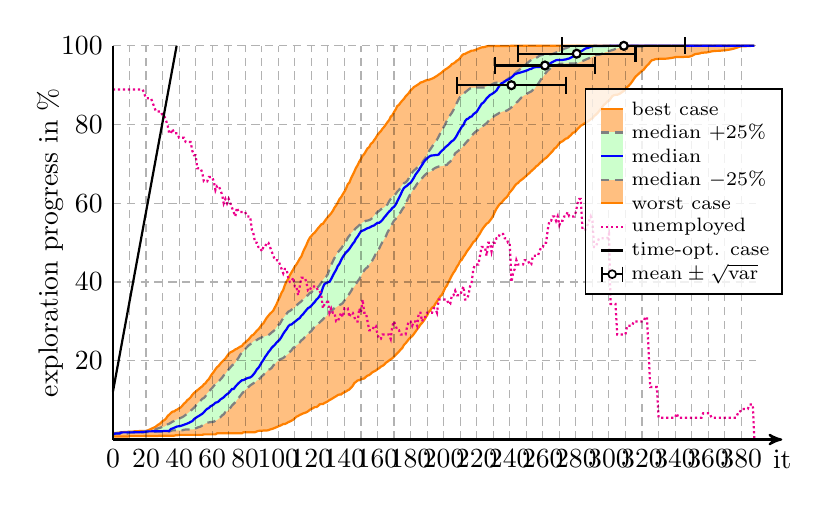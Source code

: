 \begin{tikzpicture}[thick]


% plot data, scaled to 8cm
\begin{scope}[yscale=0.05, xscale=0.021]
\draw[draw=orange, fill=orange!50] (0.00, 0.73) -- (1.00, 0.76) -- (2.00, 0.76) -- (3.00, 0.76) -- (4.00, 0.76) -- (5.00, 0.76) -- (6.00, 0.76) -- (7.00, 0.76) -- (8.00, 0.76) -- (9.00, 0.76) -- (10.00, 0.87) -- (11.00, 0.87) -- (12.00, 0.87) -- (13.00, 0.87) -- (14.00, 0.87) -- (15.00, 0.87) -- (16.00, 0.87) -- (17.00, 0.87) -- (18.00, 0.87) -- (19.00, 0.89) -- (20.00, 0.89) -- (21.00, 0.89) -- (22.00, 0.89) -- (23.00, 0.89) -- (24.00, 0.89) -- (25.00, 0.89) -- (26.00, 0.89) -- (27.00, 0.89) -- (28.00, 0.98) -- (29.00, 0.98) -- (30.00, 0.98) -- (31.00, 0.98) -- (32.00, 0.98) -- (33.00, 0.98) -- (34.00, 0.98) -- (35.00, 0.98) -- (36.00, 0.98) -- (37.00, 0.98) -- (38.00, 1.09) -- (39.00, 1.09) -- (40.00, 1.18) -- (41.00, 1.18) -- (42.00, 1.18) -- (43.00, 1.18) -- (44.00, 1.18) -- (45.00, 1.18) -- (46.00, 1.18) -- (47.00, 1.18) -- (48.00, 1.18) -- (49.00, 1.18) -- (50.00, 1.18) -- (51.00, 1.18) -- (52.00, 1.18) -- (53.00, 1.18) -- (54.00, 1.18) -- (55.00, 1.31) -- (56.00, 1.31) -- (57.00, 1.31) -- (58.00, 1.31) -- (59.00, 1.31) -- (60.00, 1.31) -- (61.00, 1.31) -- (62.00, 1.31) -- (63.00, 1.58) -- (64.00, 1.60) -- (65.00, 1.60) -- (66.00, 1.60) -- (67.00, 1.60) -- (68.00, 1.60) -- (69.00, 1.60) -- (70.00, 1.60) -- (71.00, 1.60) -- (72.00, 1.60) -- (73.00, 1.60) -- (74.00, 1.60) -- (75.00, 1.60) -- (76.00, 1.60) -- (77.00, 1.60) -- (78.00, 1.60) -- (79.00, 1.87) -- (80.00, 1.87) -- (81.00, 1.87) -- (82.00, 1.87) -- (83.00, 1.87) -- (84.00, 1.87) -- (85.00, 1.87) -- (86.00, 1.87) -- (87.00, 2.05) -- (88.00, 2.20) -- (89.00, 2.22) -- (90.00, 2.22) -- (91.00, 2.29) -- (92.00, 2.29) -- (93.00, 2.29) -- (94.00, 2.38) -- (95.00, 2.54) -- (96.00, 2.67) -- (97.00, 2.80) -- (98.00, 2.98) -- (99.00, 3.16) -- (100.00, 3.34) -- (101.00, 3.51) -- (102.00, 3.69) -- (103.00, 3.96) -- (104.00, 3.96) -- (105.00, 4.14) -- (106.00, 4.40) -- (107.00, 4.58) -- (108.00, 4.78) -- (109.00, 5.05) -- (110.00, 5.40) -- (111.00, 5.80) -- (112.00, 5.98) -- (113.00, 6.25) -- (114.00, 6.43) -- (115.00, 6.63) -- (116.00, 6.76) -- (117.00, 6.92) -- (118.00, 7.18) -- (119.00, 7.52) -- (120.00, 7.78) -- (121.00, 7.96) -- (122.00, 8.23) -- (123.00, 8.23) -- (124.00, 8.49) -- (125.00, 8.94) -- (126.00, 9.01) -- (127.00, 9.01) -- (128.00, 9.32) -- (129.00, 9.47) -- (130.00, 9.74) -- (131.00, 10.03) -- (132.00, 10.23) -- (133.00, 10.50) -- (134.00, 10.76) -- (135.00, 10.99) -- (136.00, 11.30) -- (137.00, 11.43) -- (138.00, 11.45) -- (139.00, 11.81) -- (140.00, 12.03) -- (141.00, 12.21) -- (142.00, 12.50) -- (143.00, 12.72) -- (144.00, 13.16) -- (145.00, 13.61) -- (146.00, 14.34) -- (147.00, 14.65) -- (148.00, 15.01) -- (149.00, 15.08) -- (150.00, 15.28) -- (151.00, 15.41) -- (152.00, 15.52) -- (153.00, 15.92) -- (154.00, 16.23) -- (155.00, 16.37) -- (156.00, 16.74) -- (157.00, 17.10) -- (158.00, 17.32) -- (159.00, 17.52) -- (160.00, 17.88) -- (161.00, 18.10) -- (162.00, 18.50) -- (163.00, 18.70) -- (164.00, 18.99) -- (165.00, 19.46) -- (166.00, 19.75) -- (167.00, 20.08) -- (168.00, 20.37) -- (169.00, 20.66) -- (170.00, 21.04) -- (171.00, 21.50) -- (172.00, 21.93) -- (173.00, 22.33) -- (174.00, 22.86) -- (175.00, 23.24) -- (176.00, 24.02) -- (177.00, 24.44) -- (178.00, 24.95) -- (179.00, 25.53) -- (180.00, 25.91) -- (181.00, 26.28) -- (182.00, 26.80) -- (183.00, 27.40) -- (184.00, 28.00) -- (185.00, 28.53) -- (186.00, 29.20) -- (187.00, 29.64) -- (188.00, 30.18) -- (189.00, 30.84) -- (190.00, 31.53) -- (191.00, 32.38) -- (192.00, 32.82) -- (193.00, 33.51) -- (194.00, 33.73) -- (195.00, 34.47) -- (196.00, 35.07) -- (197.00, 35.71) -- (198.00, 36.38) -- (199.00, 36.76) -- (200.00, 37.63) -- (201.00, 38.58) -- (202.00, 39.11) -- (203.00, 40.05) -- (204.00, 40.83) -- (205.00, 41.67) -- (206.00, 42.38) -- (207.00, 42.98) -- (208.00, 43.83) -- (209.00, 44.45) -- (210.00, 45.30) -- (211.00, 45.67) -- (212.00, 46.43) -- (213.00, 46.99) -- (214.00, 47.74) -- (215.00, 48.30) -- (216.00, 48.85) -- (217.00, 49.50) -- (218.00, 50.17) -- (219.00, 50.48) -- (220.00, 51.06) -- (221.00, 51.75) -- (222.00, 52.32) -- (223.00, 53.15) -- (224.00, 53.75) -- (225.00, 54.30) -- (226.00, 54.81) -- (227.00, 55.06) -- (228.00, 55.59) -- (229.00, 56.13) -- (230.00, 56.86) -- (231.00, 57.84) -- (232.00, 58.62) -- (233.00, 59.28) -- (234.00, 59.86) -- (235.00, 60.11) -- (236.00, 60.66) -- (237.00, 61.15) -- (238.00, 61.49) -- (239.00, 62.02) -- (240.00, 62.80) -- (241.00, 63.24) -- (242.00, 63.75) -- (243.00, 64.40) -- (244.00, 64.91) -- (245.00, 65.15) -- (246.00, 65.62) -- (247.00, 65.93) -- (248.00, 66.24) -- (249.00, 66.62) -- (250.00, 66.98) -- (251.00, 67.38) -- (252.00, 67.73) -- (253.00, 68.16) -- (254.00, 68.53) -- (255.00, 68.91) -- (256.00, 69.40) -- (257.00, 69.65) -- (258.00, 70.11) -- (259.00, 70.54) -- (260.00, 70.87) -- (261.00, 71.27) -- (262.00, 71.54) -- (263.00, 71.96) -- (264.00, 72.40) -- (265.00, 72.85) -- (266.00, 73.29) -- (267.00, 73.89) -- (268.00, 74.14) -- (269.00, 74.69) -- (270.00, 75.25) -- (271.00, 75.58) -- (272.00, 75.76) -- (273.00, 76.14) -- (274.00, 76.43) -- (275.00, 76.54) -- (276.00, 76.98) -- (277.00, 77.32) -- (278.00, 77.85) -- (279.00, 78.03) -- (280.00, 78.32) -- (281.00, 78.90) -- (282.00, 79.25) -- (283.00, 79.72) -- (284.00, 79.92) -- (285.00, 80.23) -- (286.00, 80.45) -- (287.00, 80.74) -- (288.00, 81.01) -- (289.00, 81.37) -- (290.00, 81.59) -- (291.00, 82.12) -- (292.00, 82.48) -- (293.00, 82.88) -- (294.00, 83.39) -- (295.00, 83.94) -- (296.00, 84.48) -- (297.00, 85.03) -- (298.00, 85.35) -- (299.00, 85.86) -- (300.00, 86.04) -- (301.00, 86.59) -- (302.00, 87.21) -- (303.00, 87.44) -- (304.00, 87.55) -- (305.00, 87.55) -- (306.00, 87.73) -- (307.00, 87.95) -- (308.00, 88.26) -- (309.00, 88.55) -- (310.00, 89.06) -- (311.00, 89.50) -- (312.00, 89.86) -- (313.00, 90.33) -- (314.00, 90.88) -- (315.00, 91.53) -- (316.00, 92.11) -- (317.00, 92.51) -- (318.00, 92.88) -- (319.00, 93.28) -- (320.00, 93.66) -- (321.00, 93.93) -- (322.00, 94.49) -- (323.00, 94.97) -- (324.00, 95.35) -- (325.00, 95.91) -- (326.00, 96.33) -- (327.00, 96.42) -- (328.00, 96.60) -- (329.00, 96.66) -- (330.00, 96.69) -- (331.00, 96.73) -- (332.00, 96.73) -- (333.00, 96.73) -- (334.00, 96.73) -- (335.00, 96.75) -- (336.00, 96.80) -- (337.00, 96.86) -- (338.00, 96.93) -- (339.00, 97.00) -- (340.00, 97.11) -- (341.00, 97.18) -- (342.00, 97.18) -- (343.00, 97.18) -- (344.00, 97.18) -- (345.00, 97.18) -- (346.00, 97.20) -- (347.00, 97.20) -- (348.00, 97.20) -- (349.00, 97.29) -- (350.00, 97.40) -- (351.00, 97.64) -- (352.00, 97.87) -- (353.00, 97.95) -- (354.00, 98.00) -- (355.00, 98.07) -- (356.00, 98.22) -- (357.00, 98.24) -- (358.00, 98.31) -- (359.00, 98.31) -- (360.00, 98.38) -- (361.00, 98.47) -- (362.00, 98.58) -- (363.00, 98.64) -- (364.00, 98.67) -- (365.00, 98.71) -- (366.00, 98.71) -- (367.00, 98.75) -- (368.00, 98.78) -- (369.00, 98.84) -- (370.00, 98.84) -- (371.00, 98.91) -- (372.00, 98.98) -- (373.00, 99.04) -- (374.00, 99.13) -- (375.00, 99.22) -- (376.00, 99.33) -- (377.00, 99.47) -- (378.00, 99.62) -- (379.00, 99.78) -- (380.00, 99.87) -- (381.00, 99.89) -- (382.00, 99.91) -- (383.00, 99.91) -- (384.00, 99.93) -- (385.00, 99.96) -- (386.00, 99.98) -- (387.00, 99.98) -- (388.00, 100.00) -- (388.00, 100.00) -- (387.00, 100.00) -- (386.00, 100.00) -- (385.00, 100.00) -- (384.00, 100.00) -- (383.00, 100.00) -- (382.00, 100.00) -- (381.00, 100.00) -- (380.00, 100.00) -- (379.00, 100.00) -- (378.00, 100.00) -- (377.00, 100.00) -- (376.00, 100.00) -- (375.00, 100.00) -- (374.00, 100.00) -- (373.00, 100.00) -- (372.00, 100.00) -- (371.00, 100.00) -- (370.00, 100.00) -- (369.00, 100.00) -- (368.00, 100.00) -- (367.00, 100.00) -- (366.00, 100.00) -- (365.00, 100.00) -- (364.00, 100.00) -- (363.00, 100.00) -- (362.00, 100.00) -- (361.00, 100.00) -- (360.00, 100.00) -- (359.00, 100.00) -- (358.00, 100.00) -- (357.00, 100.00) -- (356.00, 100.00) -- (355.00, 100.00) -- (354.00, 100.00) -- (353.00, 100.00) -- (352.00, 100.00) -- (351.00, 100.00) -- (350.00, 100.00) -- (349.00, 100.00) -- (348.00, 100.00) -- (347.00, 100.00) -- (346.00, 100.00) -- (345.00, 100.00) -- (344.00, 100.00) -- (343.00, 100.00) -- (342.00, 100.00) -- (341.00, 100.00) -- (340.00, 100.00) -- (339.00, 100.00) -- (338.00, 100.00) -- (337.00, 100.00) -- (336.00, 100.00) -- (335.00, 100.00) -- (334.00, 100.00) -- (333.00, 100.00) -- (332.00, 100.00) -- (331.00, 100.00) -- (330.00, 100.00) -- (329.00, 100.00) -- (328.00, 100.00) -- (327.00, 100.00) -- (326.00, 100.00) -- (325.00, 100.00) -- (324.00, 100.00) -- (323.00, 100.00) -- (322.00, 100.00) -- (321.00, 100.00) -- (320.00, 100.00) -- (319.00, 100.00) -- (318.00, 100.00) -- (317.00, 100.00) -- (316.00, 100.00) -- (315.00, 100.00) -- (314.00, 100.00) -- (313.00, 100.00) -- (312.00, 100.00) -- (311.00, 100.00) -- (310.00, 100.00) -- (309.00, 100.00) -- (308.00, 100.00) -- (307.00, 100.00) -- (306.00, 100.00) -- (305.00, 100.00) -- (304.00, 100.00) -- (303.00, 100.00) -- (302.00, 100.00) -- (301.00, 100.00) -- (300.00, 100.00) -- (299.00, 100.00) -- (298.00, 100.00) -- (297.00, 100.00) -- (296.00, 100.00) -- (295.00, 100.00) -- (294.00, 100.00) -- (293.00, 100.00) -- (292.00, 100.00) -- (291.00, 100.00) -- (290.00, 100.00) -- (289.00, 100.00) -- (288.00, 100.00) -- (287.00, 100.00) -- (286.00, 100.00) -- (285.00, 100.00) -- (284.00, 100.00) -- (283.00, 100.00) -- (282.00, 100.00) -- (281.00, 100.00) -- (280.00, 100.00) -- (279.00, 100.00) -- (278.00, 100.00) -- (277.00, 100.00) -- (276.00, 100.00) -- (275.00, 100.00) -- (274.00, 100.00) -- (273.00, 100.00) -- (272.00, 100.00) -- (271.00, 100.00) -- (270.00, 100.00) -- (269.00, 100.00) -- (268.00, 100.00) -- (267.00, 100.00) -- (266.00, 100.00) -- (265.00, 100.00) -- (264.00, 100.00) -- (263.00, 100.00) -- (262.00, 100.00) -- (261.00, 100.00) -- (260.00, 100.00) -- (259.00, 100.00) -- (258.00, 100.00) -- (257.00, 100.00) -- (256.00, 100.00) -- (255.00, 100.00) -- (254.00, 100.00) -- (253.00, 100.00) -- (252.00, 100.00) -- (251.00, 100.00) -- (250.00, 100.00) -- (249.00, 100.00) -- (248.00, 100.00) -- (247.00, 100.00) -- (246.00, 100.00) -- (245.00, 100.00) -- (244.00, 100.00) -- (243.00, 100.00) -- (242.00, 100.00) -- (241.00, 100.00) -- (240.00, 99.98) -- (239.00, 99.96) -- (238.00, 99.96) -- (237.00, 99.93) -- (236.00, 99.93) -- (235.00, 99.93) -- (234.00, 99.93) -- (233.00, 99.93) -- (232.00, 99.93) -- (231.00, 99.93) -- (230.00, 99.93) -- (229.00, 99.93) -- (228.00, 99.93) -- (227.00, 99.93) -- (226.00, 99.87) -- (225.00, 99.71) -- (224.00, 99.64) -- (223.00, 99.60) -- (222.00, 99.44) -- (221.00, 99.27) -- (220.00, 99.09) -- (219.00, 98.93) -- (218.00, 98.78) -- (217.00, 98.78) -- (216.00, 98.58) -- (215.00, 98.38) -- (214.00, 98.20) -- (213.00, 97.93) -- (212.00, 97.87) -- (211.00, 97.49) -- (210.00, 96.91) -- (209.00, 96.46) -- (208.00, 96.22) -- (207.00, 95.82) -- (206.00, 95.53) -- (205.00, 95.35) -- (204.00, 94.86) -- (203.00, 94.53) -- (202.00, 94.24) -- (201.00, 93.97) -- (200.00, 93.68) -- (199.00, 93.28) -- (198.00, 92.97) -- (197.00, 92.68) -- (196.00, 92.37) -- (195.00, 92.13) -- (194.00, 91.84) -- (193.00, 91.66) -- (192.00, 91.51) -- (191.00, 91.33) -- (190.00, 91.33) -- (189.00, 91.15) -- (188.00, 90.95) -- (187.00, 90.77) -- (186.00, 90.66) -- (185.00, 90.30) -- (184.00, 90.02) -- (183.00, 89.77) -- (182.00, 89.50) -- (181.00, 89.04) -- (180.00, 88.68) -- (179.00, 88.04) -- (178.00, 87.57) -- (177.00, 87.15) -- (176.00, 86.52) -- (175.00, 86.10) -- (174.00, 85.59) -- (173.00, 85.01) -- (172.00, 84.72) -- (171.00, 83.83) -- (170.00, 83.19) -- (169.00, 82.37) -- (168.00, 81.97) -- (167.00, 81.10) -- (166.00, 80.59) -- (165.00, 79.99) -- (164.00, 79.39) -- (163.00, 78.94) -- (162.00, 78.30) -- (161.00, 77.87) -- (160.00, 77.34) -- (159.00, 76.63) -- (158.00, 76.05) -- (157.00, 75.41) -- (156.00, 75.12) -- (155.00, 74.27) -- (154.00, 73.96) -- (153.00, 73.25) -- (152.00, 72.52) -- (151.00, 72.07) -- (150.00, 71.25) -- (149.00, 70.60) -- (148.00, 69.69) -- (147.00, 69.00) -- (146.00, 68.05) -- (145.00, 67.16) -- (144.00, 66.33) -- (143.00, 65.24) -- (142.00, 64.82) -- (141.00, 63.75) -- (140.00, 62.95) -- (139.00, 62.29) -- (138.00, 61.55) -- (137.00, 61.06) -- (136.00, 60.17) -- (135.00, 59.48) -- (134.00, 58.88) -- (133.00, 58.08) -- (132.00, 57.48) -- (131.00, 56.97) -- (130.00, 56.53) -- (129.00, 55.99) -- (128.00, 55.41) -- (127.00, 54.79) -- (126.00, 54.64) -- (125.00, 54.12) -- (124.00, 53.64) -- (123.00, 53.08) -- (122.00, 52.55) -- (121.00, 52.21) -- (120.00, 51.70) -- (119.00, 51.21) -- (118.00, 50.41) -- (117.00, 49.41) -- (116.00, 48.57) -- (115.00, 47.65) -- (114.00, 46.54) -- (113.00, 45.94) -- (112.00, 45.19) -- (111.00, 44.47) -- (110.00, 43.94) -- (109.00, 43.16) -- (108.00, 42.47) -- (107.00, 41.74) -- (106.00, 40.78) -- (105.00, 40.14) -- (104.00, 39.25) -- (103.00, 37.98) -- (102.00, 37.31) -- (101.00, 36.25) -- (100.00, 35.42) -- (99.00, 34.40) -- (98.00, 33.60) -- (97.00, 32.78) -- (96.00, 32.33) -- (95.00, 31.95) -- (94.00, 31.44) -- (93.00, 30.93) -- (92.00, 30.24) -- (91.00, 29.51) -- (90.00, 29.18) -- (89.00, 28.53) -- (88.00, 28.00) -- (87.00, 27.64) -- (86.00, 27.13) -- (85.00, 26.64) -- (84.00, 26.42) -- (83.00, 25.91) -- (82.00, 25.39) -- (81.00, 25.06) -- (80.00, 24.62) -- (79.00, 24.33) -- (78.00, 23.75) -- (77.00, 23.59) -- (76.00, 23.33) -- (75.00, 23.06) -- (74.00, 22.90) -- (73.00, 22.57) -- (72.00, 22.35) -- (71.00, 22.15) -- (70.00, 21.75) -- (69.00, 21.19) -- (68.00, 20.57) -- (67.00, 20.17) -- (66.00, 19.75) -- (65.00, 19.30) -- (64.00, 18.75) -- (63.00, 18.39) -- (62.00, 17.86) -- (61.00, 17.21) -- (60.00, 16.68) -- (59.00, 16.06) -- (58.00, 15.34) -- (57.00, 14.94) -- (56.00, 14.32) -- (55.00, 14.03) -- (54.00, 13.50) -- (53.00, 13.21) -- (52.00, 12.83) -- (51.00, 12.52) -- (50.00, 12.14) -- (49.00, 11.81) -- (48.00, 11.34) -- (47.00, 10.74) -- (46.00, 10.32) -- (45.00, 10.01) -- (44.00, 9.47) -- (43.00, 9.14) -- (42.00, 8.61) -- (41.00, 8.16) -- (40.00, 7.94) -- (39.00, 7.65) -- (38.00, 7.45) -- (37.00, 7.14) -- (36.00, 7.09) -- (35.00, 6.72) -- (34.00, 6.32) -- (33.00, 5.92) -- (32.00, 5.27) -- (31.00, 4.91) -- (30.00, 4.67) -- (29.00, 4.25) -- (28.00, 3.91) -- (27.00, 3.69) -- (26.00, 3.29) -- (25.00, 3.09) -- (24.00, 2.89) -- (23.00, 2.69) -- (22.00, 2.49) -- (21.00, 2.31) -- (20.00, 2.18) -- (19.00, 2.16) -- (18.00, 2.16) -- (17.00, 2.16) -- (16.00, 2.16) -- (15.00, 2.09) -- (14.00, 2.09) -- (13.00, 2.09) -- (12.00, 2.00) -- (11.00, 2.00) -- (10.00, 2.00) -- (9.00, 1.93) -- (8.00, 1.93) -- (7.00, 1.93) -- (6.00, 1.87) -- (5.00, 1.87) -- (4.00, 1.78) -- (3.00, 1.71) -- (2.00, 1.65) -- (1.00, 1.65) -- (0.00, 1.36);
\draw[gray, densely dashed, fill=green!20] (0.00, 1.29) -- (1.00, 1.36) -- (2.00, 1.56) -- (3.00, 1.56) -- (4.00, 1.56) -- (5.00, 1.56) -- (6.00, 1.56) -- (7.00, 1.56) -- (8.00, 1.56) -- (9.00, 1.56) -- (10.00, 1.73) -- (11.00, 1.78) -- (12.00, 1.78) -- (13.00, 1.78) -- (14.00, 1.78) -- (15.00, 1.78) -- (16.00, 1.78) -- (17.00, 1.78) -- (18.00, 1.78) -- (19.00, 1.91) -- (20.00, 1.93) -- (21.00, 1.93) -- (22.00, 1.93) -- (23.00, 1.93) -- (24.00, 2.00) -- (25.00, 2.00) -- (26.00, 2.00) -- (27.00, 2.02) -- (28.00, 2.02) -- (29.00, 2.02) -- (30.00, 2.02) -- (31.00, 2.02) -- (32.00, 2.02) -- (33.00, 2.02) -- (34.00, 2.02) -- (35.00, 2.18) -- (36.00, 2.33) -- (37.00, 2.33) -- (38.00, 2.33) -- (39.00, 2.33) -- (40.00, 2.33) -- (41.00, 2.33) -- (42.00, 2.33) -- (43.00, 2.47) -- (44.00, 2.54) -- (45.00, 2.56) -- (46.00, 2.56) -- (47.00, 2.56) -- (48.00, 2.56) -- (49.00, 2.65) -- (50.00, 2.85) -- (51.00, 3.02) -- (52.00, 3.16) -- (53.00, 3.29) -- (54.00, 3.56) -- (55.00, 3.82) -- (56.00, 4.11) -- (57.00, 4.31) -- (58.00, 4.34) -- (59.00, 4.43) -- (60.00, 4.43) -- (61.00, 4.54) -- (62.00, 4.80) -- (63.00, 5.00) -- (64.00, 5.31) -- (65.00, 5.65) -- (66.00, 6.12) -- (67.00, 6.40) -- (68.00, 7.00) -- (69.00, 7.16) -- (70.00, 7.61) -- (71.00, 8.05) -- (72.00, 8.63) -- (73.00, 9.07) -- (74.00, 9.47) -- (75.00, 10.12) -- (76.00, 10.56) -- (77.00, 11.10) -- (78.00, 11.65) -- (79.00, 12.12) -- (80.00, 12.63) -- (81.00, 12.94) -- (82.00, 13.34) -- (83.00, 13.74) -- (84.00, 14.03) -- (85.00, 14.30) -- (86.00, 14.57) -- (87.00, 15.01) -- (88.00, 15.19) -- (89.00, 15.57) -- (90.00, 16.08) -- (91.00, 16.43) -- (92.00, 16.90) -- (93.00, 17.32) -- (94.00, 17.77) -- (95.00, 17.86) -- (96.00, 18.19) -- (97.00, 18.83) -- (98.00, 19.19) -- (99.00, 19.75) -- (100.00, 20.01) -- (101.00, 20.35) -- (102.00, 20.52) -- (103.00, 20.70) -- (104.00, 21.08) -- (105.00, 21.46) -- (106.00, 21.75) -- (107.00, 22.26) -- (108.00, 22.66) -- (109.00, 23.28) -- (110.00, 23.53) -- (111.00, 23.95) -- (112.00, 24.24) -- (113.00, 24.66) -- (114.00, 25.22) -- (115.00, 25.51) -- (116.00, 26.00) -- (117.00, 26.46) -- (118.00, 26.91) -- (119.00, 27.20) -- (120.00, 27.57) -- (121.00, 28.15) -- (122.00, 28.69) -- (123.00, 28.97) -- (124.00, 29.31) -- (125.00, 29.71) -- (126.00, 30.13) -- (127.00, 30.51) -- (128.00, 31.00) -- (129.00, 31.35) -- (130.00, 31.78) -- (131.00, 32.18) -- (132.00, 32.64) -- (133.00, 33.00) -- (134.00, 33.42) -- (135.00, 33.60) -- (136.00, 33.89) -- (137.00, 34.16) -- (138.00, 34.36) -- (139.00, 34.67) -- (140.00, 35.29) -- (141.00, 35.85) -- (142.00, 36.34) -- (143.00, 37.05) -- (144.00, 37.67) -- (145.00, 38.47) -- (146.00, 38.89) -- (147.00, 39.52) -- (148.00, 40.18) -- (149.00, 40.74) -- (150.00, 41.47) -- (151.00, 42.29) -- (152.00, 42.98) -- (153.00, 43.45) -- (154.00, 43.78) -- (155.00, 44.50) -- (156.00, 44.99) -- (157.00, 45.56) -- (158.00, 46.36) -- (159.00, 47.23) -- (160.00, 47.79) -- (161.00, 48.50) -- (162.00, 49.37) -- (163.00, 50.17) -- (164.00, 50.86) -- (165.00, 51.55) -- (166.00, 52.55) -- (167.00, 53.30) -- (168.00, 54.26) -- (169.00, 54.84) -- (170.00, 55.59) -- (171.00, 56.02) -- (172.00, 56.68) -- (173.00, 57.19) -- (174.00, 57.73) -- (175.00, 58.46) -- (176.00, 59.04) -- (177.00, 60.02) -- (178.00, 60.80) -- (179.00, 61.69) -- (180.00, 62.42) -- (181.00, 63.15) -- (182.00, 63.73) -- (183.00, 64.29) -- (184.00, 65.00) -- (185.00, 65.29) -- (186.00, 65.82) -- (187.00, 66.38) -- (188.00, 66.87) -- (189.00, 67.31) -- (190.00, 67.65) -- (191.00, 67.96) -- (192.00, 68.07) -- (193.00, 68.33) -- (194.00, 68.76) -- (195.00, 69.00) -- (196.00, 69.18) -- (197.00, 69.34) -- (198.00, 69.40) -- (199.00, 69.49) -- (200.00, 69.56) -- (201.00, 69.67) -- (202.00, 69.78) -- (203.00, 70.27) -- (204.00, 70.58) -- (205.00, 71.14) -- (206.00, 71.83) -- (207.00, 72.69) -- (208.00, 73.03) -- (209.00, 73.36) -- (210.00, 73.76) -- (211.00, 74.14) -- (212.00, 74.65) -- (213.00, 75.14) -- (214.00, 75.63) -- (215.00, 76.07) -- (216.00, 76.61) -- (217.00, 77.12) -- (218.00, 77.65) -- (219.00, 78.05) -- (220.00, 78.39) -- (221.00, 78.67) -- (222.00, 79.14) -- (223.00, 79.32) -- (224.00, 79.72) -- (225.00, 80.03) -- (226.00, 80.34) -- (227.00, 80.83) -- (228.00, 81.30) -- (229.00, 81.65) -- (230.00, 81.94) -- (231.00, 82.28) -- (232.00, 82.50) -- (233.00, 82.77) -- (234.00, 83.03) -- (235.00, 83.19) -- (236.00, 83.37) -- (237.00, 83.37) -- (238.00, 83.52) -- (239.00, 83.74) -- (240.00, 84.03) -- (241.00, 84.37) -- (242.00, 84.72) -- (243.00, 85.08) -- (244.00, 85.55) -- (245.00, 85.92) -- (246.00, 86.39) -- (247.00, 86.84) -- (248.00, 87.28) -- (249.00, 87.48) -- (250.00, 87.68) -- (251.00, 87.99) -- (252.00, 88.21) -- (253.00, 88.41) -- (254.00, 88.79) -- (255.00, 89.10) -- (256.00, 89.75) -- (257.00, 90.22) -- (258.00, 90.84) -- (259.00, 91.55) -- (260.00, 92.02) -- (261.00, 92.64) -- (262.00, 93.24) -- (263.00, 93.73) -- (264.00, 94.06) -- (265.00, 94.40) -- (266.00, 94.75) -- (267.00, 94.86) -- (268.00, 95.00) -- (269.00, 95.13) -- (270.00, 95.35) -- (271.00, 95.44) -- (272.00, 95.44) -- (273.00, 95.49) -- (274.00, 95.51) -- (275.00, 95.51) -- (276.00, 95.51) -- (277.00, 95.51) -- (278.00, 95.51) -- (279.00, 95.51) -- (280.00, 95.53) -- (281.00, 95.64) -- (282.00, 95.80) -- (283.00, 95.98) -- (284.00, 96.13) -- (285.00, 96.31) -- (286.00, 96.51) -- (287.00, 96.69) -- (288.00, 96.86) -- (289.00, 97.09) -- (290.00, 97.29) -- (291.00, 97.49) -- (292.00, 97.58) -- (293.00, 97.73) -- (294.00, 97.73) -- (295.00, 97.84) -- (296.00, 98.04) -- (297.00, 98.20) -- (298.00, 98.47) -- (299.00, 98.47) -- (300.00, 98.64) -- (301.00, 98.78) -- (302.00, 98.91) -- (303.00, 99.04) -- (304.00, 99.22) -- (305.00, 99.33) -- (306.00, 99.44) -- (307.00, 99.56) -- (308.00, 99.58) -- (309.00, 99.67) -- (310.00, 99.71) -- (311.00, 99.82) -- (312.00, 99.82) -- (313.00, 99.82) -- (314.00, 99.82) -- (315.00, 99.82) -- (316.00, 99.82) -- (317.00, 99.82) -- (318.00, 99.82) -- (319.00, 99.82) -- (320.00, 99.82) -- (321.00, 99.87) -- (322.00, 99.93) -- (323.00, 99.96) -- (324.00, 99.98) -- (325.00, 100.00) -- (326.00, 100.00) -- (327.00, 100.00) -- (328.00, 100.00) -- (329.00, 100.00) -- (330.00, 100.00) -- (331.00, 100.00) -- (332.00, 100.00) -- (333.00, 100.00) -- (334.00, 100.00) -- (335.00, 100.00) -- (336.00, 100.00) -- (337.00, 100.00) -- (338.00, 100.00) -- (339.00, 100.00) -- (340.00, 100.00) -- (341.00, 100.00) -- (342.00, 100.00) -- (343.00, 100.00) -- (344.00, 100.00) -- (345.00, 100.00) -- (346.00, 100.00) -- (347.00, 100.00) -- (348.00, 100.00) -- (349.00, 100.00) -- (350.00, 100.00) -- (351.00, 100.00) -- (352.00, 100.00) -- (353.00, 100.00) -- (354.00, 100.00) -- (355.00, 100.00) -- (356.00, 100.00) -- (357.00, 100.00) -- (358.00, 100.00) -- (359.00, 100.00) -- (360.00, 100.00) -- (361.00, 100.00) -- (362.00, 100.00) -- (363.00, 100.00) -- (364.00, 100.00) -- (365.00, 100.00) -- (366.00, 100.00) -- (367.00, 100.00) -- (368.00, 100.00) -- (369.00, 100.00) -- (370.00, 100.00) -- (371.00, 100.00) -- (372.00, 100.00) -- (373.00, 100.00) -- (374.00, 100.00) -- (375.00, 100.00) -- (376.00, 100.00) -- (377.00, 100.00) -- (378.00, 100.00) -- (379.00, 100.00) -- (380.00, 100.00) -- (381.00, 100.00) -- (382.00, 100.00) -- (383.00, 100.00) -- (384.00, 100.00) -- (385.00, 100.00) -- (386.00, 100.00) -- (387.00, 100.00) -- (388.00, 100.00) -- (388.00, 100.00) -- (387.00, 100.00) -- (386.00, 100.00) -- (385.00, 100.00) -- (384.00, 100.00) -- (383.00, 100.00) -- (382.00, 100.00) -- (381.00, 100.00) -- (380.00, 100.00) -- (379.00, 100.00) -- (378.00, 100.00) -- (377.00, 100.00) -- (376.00, 100.00) -- (375.00, 100.00) -- (374.00, 100.00) -- (373.00, 100.00) -- (372.00, 100.00) -- (371.00, 100.00) -- (370.00, 100.00) -- (369.00, 100.00) -- (368.00, 100.00) -- (367.00, 100.00) -- (366.00, 100.00) -- (365.00, 100.00) -- (364.00, 100.00) -- (363.00, 100.00) -- (362.00, 100.00) -- (361.00, 100.00) -- (360.00, 100.00) -- (359.00, 100.00) -- (358.00, 100.00) -- (357.00, 100.00) -- (356.00, 100.00) -- (355.00, 100.00) -- (354.00, 100.00) -- (353.00, 100.00) -- (352.00, 100.00) -- (351.00, 100.00) -- (350.00, 100.00) -- (349.00, 100.00) -- (348.00, 100.00) -- (347.00, 100.00) -- (346.00, 100.00) -- (345.00, 100.00) -- (344.00, 100.00) -- (343.00, 100.00) -- (342.00, 100.00) -- (341.00, 100.00) -- (340.00, 100.00) -- (339.00, 100.00) -- (338.00, 100.00) -- (337.00, 100.00) -- (336.00, 100.00) -- (335.00, 100.00) -- (334.00, 100.00) -- (333.00, 100.00) -- (332.00, 100.00) -- (331.00, 100.00) -- (330.00, 100.00) -- (329.00, 100.00) -- (328.00, 100.00) -- (327.00, 100.00) -- (326.00, 100.00) -- (325.00, 100.00) -- (324.00, 100.00) -- (323.00, 100.00) -- (322.00, 100.00) -- (321.00, 100.00) -- (320.00, 100.00) -- (319.00, 100.00) -- (318.00, 100.00) -- (317.00, 100.00) -- (316.00, 100.00) -- (315.00, 100.00) -- (314.00, 100.00) -- (313.00, 100.00) -- (312.00, 100.00) -- (311.00, 100.00) -- (310.00, 100.00) -- (309.00, 100.00) -- (308.00, 100.00) -- (307.00, 100.00) -- (306.00, 100.00) -- (305.00, 100.00) -- (304.00, 100.00) -- (303.00, 100.00) -- (302.00, 100.00) -- (301.00, 100.00) -- (300.00, 100.00) -- (299.00, 100.00) -- (298.00, 100.00) -- (297.00, 100.00) -- (296.00, 100.00) -- (295.00, 100.00) -- (294.00, 100.00) -- (293.00, 100.00) -- (292.00, 100.00) -- (291.00, 100.00) -- (290.00, 99.98) -- (289.00, 99.98) -- (288.00, 99.98) -- (287.00, 99.98) -- (286.00, 99.98) -- (285.00, 99.98) -- (284.00, 99.98) -- (283.00, 99.98) -- (282.00, 99.98) -- (281.00, 99.98) -- (280.00, 99.91) -- (279.00, 99.91) -- (278.00, 99.89) -- (277.00, 99.82) -- (276.00, 99.71) -- (275.00, 99.58) -- (274.00, 99.38) -- (273.00, 99.29) -- (272.00, 99.04) -- (271.00, 98.80) -- (270.00, 98.49) -- (269.00, 98.47) -- (268.00, 98.29) -- (267.00, 98.11) -- (266.00, 97.93) -- (265.00, 97.87) -- (264.00, 97.87) -- (263.00, 97.87) -- (262.00, 97.87) -- (261.00, 97.87) -- (260.00, 97.71) -- (259.00, 97.60) -- (258.00, 97.51) -- (257.00, 97.18) -- (256.00, 96.95) -- (255.00, 96.86) -- (254.00, 96.62) -- (253.00, 96.40) -- (252.00, 96.13) -- (251.00, 95.73) -- (250.00, 95.37) -- (249.00, 94.93) -- (248.00, 94.66) -- (247.00, 94.26) -- (246.00, 93.97) -- (245.00, 93.64) -- (244.00, 93.33) -- (243.00, 92.95) -- (242.00, 92.51) -- (241.00, 92.15) -- (240.00, 91.97) -- (239.00, 91.64) -- (238.00, 91.31) -- (237.00, 91.02) -- (236.00, 90.88) -- (235.00, 90.75) -- (234.00, 90.73) -- (233.00, 90.70) -- (232.00, 90.64) -- (231.00, 90.57) -- (230.00, 90.39) -- (229.00, 90.13) -- (228.00, 89.97) -- (227.00, 89.84) -- (226.00, 89.70) -- (225.00, 89.48) -- (224.00, 89.39) -- (223.00, 89.39) -- (222.00, 89.39) -- (221.00, 89.39) -- (220.00, 89.39) -- (219.00, 89.39) -- (218.00, 89.35) -- (217.00, 89.33) -- (216.00, 89.17) -- (215.00, 88.86) -- (214.00, 88.53) -- (213.00, 88.17) -- (212.00, 87.73) -- (211.00, 87.59) -- (210.00, 87.04) -- (209.00, 86.32) -- (208.00, 85.48) -- (207.00, 84.59) -- (206.00, 83.72) -- (205.00, 83.01) -- (204.00, 82.39) -- (203.00, 81.65) -- (202.00, 81.01) -- (201.00, 80.10) -- (200.00, 79.34) -- (199.00, 78.56) -- (198.00, 77.76) -- (197.00, 76.94) -- (196.00, 76.16) -- (195.00, 75.56) -- (194.00, 75.01) -- (193.00, 74.36) -- (192.00, 73.74) -- (191.00, 73.14) -- (190.00, 72.34) -- (189.00, 71.49) -- (188.00, 70.96) -- (187.00, 70.29) -- (186.00, 69.87) -- (185.00, 69.58) -- (184.00, 69.07) -- (183.00, 68.65) -- (182.00, 68.33) -- (181.00, 67.80) -- (180.00, 67.27) -- (179.00, 66.40) -- (178.00, 65.73) -- (177.00, 65.31) -- (176.00, 65.11) -- (175.00, 64.60) -- (174.00, 64.02) -- (173.00, 63.40) -- (172.00, 62.98) -- (171.00, 62.37) -- (170.00, 62.06) -- (169.00, 61.73) -- (168.00, 61.11) -- (167.00, 60.48) -- (166.00, 59.68) -- (165.00, 59.37) -- (164.00, 58.91) -- (163.00, 58.77) -- (162.00, 58.44) -- (161.00, 58.06) -- (160.00, 57.79) -- (159.00, 57.28) -- (158.00, 56.88) -- (157.00, 56.30) -- (156.00, 55.95) -- (155.00, 55.75) -- (154.00, 55.61) -- (153.00, 55.55) -- (152.00, 55.33) -- (151.00, 55.13) -- (150.00, 54.73) -- (149.00, 54.48) -- (148.00, 54.04) -- (147.00, 53.72) -- (146.00, 53.24) -- (145.00, 52.75) -- (144.00, 52.41) -- (143.00, 51.75) -- (142.00, 51.21) -- (141.00, 50.39) -- (140.00, 49.72) -- (139.00, 49.14) -- (138.00, 48.50) -- (137.00, 48.03) -- (136.00, 47.52) -- (135.00, 46.83) -- (134.00, 46.12) -- (133.00, 45.27) -- (132.00, 44.36) -- (131.00, 43.27) -- (130.00, 42.03) -- (129.00, 41.36) -- (128.00, 41.05) -- (127.00, 40.49) -- (126.00, 39.89) -- (125.00, 39.20) -- (124.00, 38.74) -- (123.00, 38.51) -- (122.00, 38.09) -- (121.00, 37.85) -- (120.00, 37.36) -- (119.00, 37.22) -- (118.00, 36.67) -- (117.00, 36.45) -- (116.00, 35.91) -- (115.00, 35.58) -- (114.00, 35.13) -- (113.00, 34.78) -- (112.00, 34.45) -- (111.00, 34.02) -- (110.00, 33.53) -- (109.00, 33.24) -- (108.00, 32.98) -- (107.00, 32.64) -- (106.00, 32.47) -- (105.00, 31.91) -- (104.00, 31.35) -- (103.00, 30.82) -- (102.00, 30.18) -- (101.00, 29.40) -- (100.00, 29.06) -- (99.00, 28.51) -- (98.00, 27.91) -- (97.00, 27.51) -- (96.00, 27.20) -- (95.00, 26.82) -- (94.00, 26.51) -- (93.00, 26.35) -- (92.00, 26.22) -- (91.00, 26.11) -- (90.00, 25.97) -- (89.00, 25.75) -- (88.00, 25.57) -- (87.00, 25.26) -- (86.00, 25.17) -- (85.00, 24.91) -- (84.00, 24.51) -- (83.00, 24.17) -- (82.00, 23.88) -- (81.00, 23.44) -- (80.00, 22.99) -- (79.00, 22.39) -- (78.00, 22.08) -- (77.00, 21.55) -- (76.00, 20.81) -- (75.00, 20.21) -- (74.00, 19.48) -- (73.00, 19.12) -- (72.00, 18.81) -- (71.00, 18.32) -- (70.00, 17.81) -- (69.00, 17.26) -- (68.00, 16.63) -- (67.00, 16.30) -- (66.00, 15.72) -- (65.00, 15.25) -- (64.00, 14.81) -- (63.00, 14.41) -- (62.00, 14.10) -- (61.00, 13.63) -- (60.00, 13.10) -- (59.00, 12.65) -- (58.00, 12.14) -- (57.00, 11.72) -- (56.00, 11.03) -- (55.00, 10.54) -- (54.00, 10.34) -- (53.00, 9.87) -- (52.00, 9.47) -- (51.00, 9.07) -- (50.00, 8.54) -- (49.00, 8.07) -- (48.00, 7.69) -- (47.00, 7.32) -- (46.00, 6.92) -- (45.00, 6.58) -- (44.00, 6.27) -- (43.00, 5.96) -- (42.00, 5.69) -- (41.00, 5.51) -- (40.00, 5.27) -- (39.00, 5.11) -- (38.00, 4.98) -- (37.00, 4.71) -- (36.00, 4.54) -- (35.00, 4.27) -- (34.00, 4.02) -- (33.00, 3.85) -- (32.00, 3.47) -- (31.00, 3.22) -- (30.00, 3.22) -- (29.00, 3.07) -- (28.00, 2.91) -- (27.00, 2.80) -- (26.00, 2.62) -- (25.00, 2.42) -- (24.00, 2.16) -- (23.00, 2.16) -- (22.00, 2.16) -- (21.00, 2.16) -- (20.00, 2.16) -- (19.00, 2.00) -- (18.00, 2.00) -- (17.00, 2.00) -- (16.00, 2.00) -- (15.00, 2.00) -- (14.00, 2.00) -- (13.00, 1.93) -- (12.00, 1.91) -- (11.00, 1.91) -- (10.00, 1.91) -- (9.00, 1.91) -- (8.00, 1.85) -- (7.00, 1.85) -- (6.00, 1.85) -- (5.00, 1.82) -- (4.00, 1.71) -- (3.00, 1.65) -- (2.00, 1.65) -- (1.00, 1.56) -- (0.00, 1.36);
\draw[blue] (0.00, 1.36) -- (1.00, 1.47) -- (2.00, 1.56) -- (3.00, 1.56) -- (4.00, 1.56) -- (5.00, 1.78) -- (6.00, 1.82) -- (7.00, 1.82) -- (8.00, 1.82) -- (9.00, 1.82) -- (10.00, 1.82) -- (11.00, 1.82) -- (12.00, 1.82) -- (13.00, 1.87) -- (14.00, 1.87) -- (15.00, 1.87) -- (16.00, 1.87) -- (17.00, 1.91) -- (18.00, 1.91) -- (19.00, 1.93) -- (20.00, 2.00) -- (21.00, 2.07) -- (22.00, 2.07) -- (23.00, 2.07) -- (24.00, 2.11) -- (25.00, 2.11) -- (26.00, 2.11) -- (27.00, 2.11) -- (28.00, 2.13) -- (29.00, 2.13) -- (30.00, 2.13) -- (31.00, 2.16) -- (32.00, 2.16) -- (33.00, 2.16) -- (34.00, 2.16) -- (35.00, 2.67) -- (36.00, 2.80) -- (37.00, 2.98) -- (38.00, 3.18) -- (39.00, 3.34) -- (40.00, 3.36) -- (41.00, 3.47) -- (42.00, 3.60) -- (43.00, 3.76) -- (44.00, 3.91) -- (45.00, 4.07) -- (46.00, 4.25) -- (47.00, 4.49) -- (48.00, 4.67) -- (49.00, 5.16) -- (50.00, 5.49) -- (51.00, 5.76) -- (52.00, 6.00) -- (53.00, 6.27) -- (54.00, 6.54) -- (55.00, 6.92) -- (56.00, 7.43) -- (57.00, 7.81) -- (58.00, 8.01) -- (59.00, 8.45) -- (60.00, 8.65) -- (61.00, 8.94) -- (62.00, 9.36) -- (63.00, 9.45) -- (64.00, 9.72) -- (65.00, 10.18) -- (66.00, 10.45) -- (67.00, 10.72) -- (68.00, 11.19) -- (69.00, 11.52) -- (70.00, 11.81) -- (71.00, 12.30) -- (72.00, 12.83) -- (73.00, 12.83) -- (74.00, 13.41) -- (75.00, 13.88) -- (76.00, 14.32) -- (77.00, 14.70) -- (78.00, 15.05) -- (79.00, 15.10) -- (80.00, 15.34) -- (81.00, 15.54) -- (82.00, 15.68) -- (83.00, 15.77) -- (84.00, 16.06) -- (85.00, 16.54) -- (86.00, 17.08) -- (87.00, 17.79) -- (88.00, 18.21) -- (89.00, 18.88) -- (90.00, 19.64) -- (91.00, 20.21) -- (92.00, 20.97) -- (93.00, 21.53) -- (94.00, 22.19) -- (95.00, 22.68) -- (96.00, 23.30) -- (97.00, 23.70) -- (98.00, 24.10) -- (99.00, 24.66) -- (100.00, 25.04) -- (101.00, 25.46) -- (102.00, 26.11) -- (103.00, 26.86) -- (104.00, 27.48) -- (105.00, 28.00) -- (106.00, 28.73) -- (107.00, 29.15) -- (108.00, 29.22) -- (109.00, 29.60) -- (110.00, 29.91) -- (111.00, 30.26) -- (112.00, 30.58) -- (113.00, 30.87) -- (114.00, 31.47) -- (115.00, 31.84) -- (116.00, 32.40) -- (117.00, 32.89) -- (118.00, 33.38) -- (119.00, 33.60) -- (120.00, 33.98) -- (121.00, 34.49) -- (122.00, 34.91) -- (123.00, 35.51) -- (124.00, 35.91) -- (125.00, 36.47) -- (126.00, 37.27) -- (127.00, 38.63) -- (128.00, 39.52) -- (129.00, 39.74) -- (130.00, 39.96) -- (131.00, 40.05) -- (132.00, 40.78) -- (133.00, 41.63) -- (134.00, 42.41) -- (135.00, 43.12) -- (136.00, 44.07) -- (137.00, 44.63) -- (138.00, 45.56) -- (139.00, 46.36) -- (140.00, 46.96) -- (141.00, 47.54) -- (142.00, 47.92) -- (143.00, 48.41) -- (144.00, 49.05) -- (145.00, 49.70) -- (146.00, 50.17) -- (147.00, 51.01) -- (148.00, 51.55) -- (149.00, 52.23) -- (150.00, 52.88) -- (151.00, 53.06) -- (152.00, 53.21) -- (153.00, 53.48) -- (154.00, 53.68) -- (155.00, 53.81) -- (156.00, 54.04) -- (157.00, 54.24) -- (158.00, 54.39) -- (159.00, 54.73) -- (160.00, 55.04) -- (161.00, 55.04) -- (162.00, 55.37) -- (163.00, 55.79) -- (164.00, 56.37) -- (165.00, 56.84) -- (166.00, 57.39) -- (167.00, 57.86) -- (168.00, 58.26) -- (169.00, 58.82) -- (170.00, 59.11) -- (171.00, 59.68) -- (172.00, 60.55) -- (173.00, 61.35) -- (174.00, 62.20) -- (175.00, 63.15) -- (176.00, 63.89) -- (177.00, 64.22) -- (178.00, 64.51) -- (179.00, 64.93) -- (180.00, 65.22) -- (181.00, 65.80) -- (182.00, 66.49) -- (183.00, 67.29) -- (184.00, 67.85) -- (185.00, 68.40) -- (186.00, 69.13) -- (187.00, 69.74) -- (188.00, 70.45) -- (189.00, 71.00) -- (190.00, 71.36) -- (191.00, 71.78) -- (192.00, 72.05) -- (193.00, 72.16) -- (194.00, 72.18) -- (195.00, 72.25) -- (196.00, 72.27) -- (197.00, 72.38) -- (198.00, 72.96) -- (199.00, 73.38) -- (200.00, 73.72) -- (201.00, 74.23) -- (202.00, 74.56) -- (203.00, 74.92) -- (204.00, 75.38) -- (205.00, 75.78) -- (206.00, 76.03) -- (207.00, 76.56) -- (208.00, 77.25) -- (209.00, 78.05) -- (210.00, 78.72) -- (211.00, 79.45) -- (212.00, 79.88) -- (213.00, 80.88) -- (214.00, 81.37) -- (215.00, 81.54) -- (216.00, 81.94) -- (217.00, 82.05) -- (218.00, 82.61) -- (219.00, 82.94) -- (220.00, 83.23) -- (221.00, 83.92) -- (222.00, 84.59) -- (223.00, 85.28) -- (224.00, 85.55) -- (225.00, 86.06) -- (226.00, 86.66) -- (227.00, 87.04) -- (228.00, 87.50) -- (229.00, 87.70) -- (230.00, 87.97) -- (231.00, 88.28) -- (232.00, 88.66) -- (233.00, 89.37) -- (234.00, 89.99) -- (235.00, 90.48) -- (236.00, 90.64) -- (237.00, 90.91) -- (238.00, 91.24) -- (239.00, 91.42) -- (240.00, 91.62) -- (241.00, 91.99) -- (242.00, 92.33) -- (243.00, 92.75) -- (244.00, 92.93) -- (245.00, 93.06) -- (246.00, 93.17) -- (247.00, 93.28) -- (248.00, 93.42) -- (249.00, 93.53) -- (250.00, 93.71) -- (251.00, 93.84) -- (252.00, 94.06) -- (253.00, 94.13) -- (254.00, 94.40) -- (255.00, 94.55) -- (256.00, 94.60) -- (257.00, 94.64) -- (258.00, 94.64) -- (259.00, 94.66) -- (260.00, 94.66) -- (261.00, 94.73) -- (262.00, 94.91) -- (263.00, 95.17) -- (264.00, 95.37) -- (265.00, 95.69) -- (266.00, 95.91) -- (267.00, 96.13) -- (268.00, 96.33) -- (269.00, 96.42) -- (270.00, 96.42) -- (271.00, 96.42) -- (272.00, 96.42) -- (273.00, 96.49) -- (274.00, 96.55) -- (275.00, 96.69) -- (276.00, 96.78) -- (277.00, 97.00) -- (278.00, 97.22) -- (279.00, 97.46) -- (280.00, 97.75) -- (281.00, 98.07) -- (282.00, 98.27) -- (283.00, 98.58) -- (284.00, 98.80) -- (285.00, 99.11) -- (286.00, 99.33) -- (287.00, 99.44) -- (288.00, 99.56) -- (289.00, 99.78) -- (290.00, 99.89) -- (291.00, 99.93) -- (292.00, 99.96) -- (293.00, 99.96) -- (294.00, 99.96) -- (295.00, 99.96) -- (296.00, 99.96) -- (297.00, 99.96) -- (298.00, 99.96) -- (299.00, 99.98) -- (300.00, 99.98) -- (301.00, 100.00) -- (302.00, 100.00) -- (303.00, 100.00) -- (304.00, 100.00) -- (305.00, 100.00) -- (306.00, 100.00) -- (307.00, 100.00) -- (308.00, 100.00) -- (309.00, 100.00) -- (310.00, 100.00) -- (311.00, 100.00) -- (312.00, 100.00) -- (313.00, 100.00) -- (314.00, 100.00) -- (315.00, 100.00) -- (316.00, 100.00) -- (317.00, 100.00) -- (318.00, 100.00) -- (319.00, 100.00) -- (320.00, 100.00) -- (321.00, 100.00) -- (322.00, 100.00) -- (323.00, 100.00) -- (324.00, 100.00) -- (325.00, 100.00) -- (326.00, 100.00) -- (327.00, 100.00) -- (328.00, 100.00) -- (329.00, 100.00) -- (330.00, 100.00) -- (331.00, 100.00) -- (332.00, 100.00) -- (333.00, 100.00) -- (334.00, 100.00) -- (335.00, 100.00) -- (336.00, 100.00) -- (337.00, 100.00) -- (338.00, 100.00) -- (339.00, 100.00) -- (340.00, 100.00) -- (341.00, 100.00) -- (342.00, 100.00) -- (343.00, 100.00) -- (344.00, 100.00) -- (345.00, 100.00) -- (346.00, 100.00) -- (347.00, 100.00) -- (348.00, 100.00) -- (349.00, 100.00) -- (350.00, 100.00) -- (351.00, 100.00) -- (352.00, 100.00) -- (353.00, 100.00) -- (354.00, 100.00) -- (355.00, 100.00) -- (356.00, 100.00) -- (357.00, 100.00) -- (358.00, 100.00) -- (359.00, 100.00) -- (360.00, 100.00) -- (361.00, 100.00) -- (362.00, 100.00) -- (363.00, 100.00) -- (364.00, 100.00) -- (365.00, 100.00) -- (366.00, 100.00) -- (367.00, 100.00) -- (368.00, 100.00) -- (369.00, 100.00) -- (370.00, 100.00) -- (371.00, 100.00) -- (372.00, 100.00) -- (373.00, 100.00) -- (374.00, 100.00) -- (375.00, 100.00) -- (376.00, 100.00) -- (377.00, 100.00) -- (378.00, 100.00) -- (379.00, 100.00) -- (380.00, 100.00) -- (381.00, 100.00) -- (382.00, 100.00) -- (383.00, 100.00) -- (384.00, 100.00) -- (385.00, 100.00) -- (386.00, 100.00) -- (387.00, 100.00) -- (388.00, 100.00);
\draw[densely dotted, magenta] (0.00, 88.89) -- (1.00, 88.89) -- (2.00, 88.89) -- (3.00, 88.89) -- (4.00, 88.89) -- (5.00, 88.89) -- (6.00, 88.89) -- (7.00, 88.89) -- (8.00, 88.89) -- (9.00, 88.89) -- (10.00, 88.89) -- (11.00, 88.89) -- (12.00, 88.89) -- (13.00, 88.89) -- (14.00, 88.89) -- (15.00, 88.89) -- (16.00, 88.89) -- (17.00, 88.89) -- (18.00, 88.89) -- (19.00, 87.78) -- (20.00, 86.67) -- (21.00, 86.67) -- (22.00, 86.67) -- (23.00, 86.67) -- (24.00, 85.56) -- (25.00, 84.44) -- (26.00, 83.33) -- (27.00, 83.33) -- (28.00, 83.33) -- (29.00, 83.33) -- (30.00, 82.22) -- (31.00, 82.22) -- (32.00, 81.11) -- (33.00, 80.00) -- (34.00, 77.78) -- (35.00, 77.78) -- (36.00, 78.89) -- (37.00, 77.78) -- (38.00, 77.78) -- (39.00, 77.78) -- (40.00, 76.67) -- (41.00, 76.67) -- (42.00, 76.67) -- (43.00, 76.67) -- (44.00, 75.56) -- (45.00, 75.56) -- (46.00, 75.56) -- (47.00, 75.56) -- (48.00, 73.33) -- (49.00, 72.22) -- (50.00, 72.22) -- (51.00, 68.89) -- (52.00, 68.89) -- (53.00, 68.89) -- (54.00, 67.78) -- (55.00, 65.56) -- (56.00, 65.56) -- (57.00, 65.56) -- (58.00, 66.67) -- (59.00, 66.67) -- (60.00, 66.67) -- (61.00, 65.56) -- (62.00, 63.33) -- (63.00, 64.44) -- (64.00, 64.44) -- (65.00, 63.33) -- (66.00, 62.22) -- (67.00, 60.00) -- (68.00, 61.11) -- (69.00, 60.00) -- (70.00, 61.11) -- (71.00, 60.00) -- (72.00, 58.89) -- (73.00, 57.78) -- (74.00, 56.67) -- (75.00, 58.89) -- (76.00, 57.78) -- (77.00, 57.78) -- (78.00, 57.78) -- (79.00, 57.78) -- (80.00, 57.78) -- (81.00, 56.67) -- (82.00, 56.67) -- (83.00, 56.67) -- (84.00, 53.33) -- (85.00, 52.22) -- (86.00, 50.00) -- (87.00, 50.00) -- (88.00, 48.89) -- (89.00, 48.89) -- (90.00, 47.78) -- (91.00, 48.89) -- (92.00, 48.89) -- (93.00, 50.00) -- (94.00, 50.00) -- (95.00, 48.89) -- (96.00, 47.78) -- (97.00, 46.67) -- (98.00, 45.56) -- (99.00, 45.56) -- (100.00, 45.56) -- (101.00, 44.44) -- (102.00, 43.33) -- (103.00, 42.22) -- (104.00, 43.33) -- (105.00, 43.33) -- (106.00, 41.11) -- (107.00, 40.00) -- (108.00, 40.00) -- (109.00, 41.11) -- (110.00, 38.89) -- (111.00, 38.89) -- (112.00, 36.67) -- (113.00, 38.89) -- (114.00, 41.11) -- (115.00, 41.11) -- (116.00, 41.11) -- (117.00, 40.00) -- (118.00, 37.78) -- (119.00, 37.78) -- (120.00, 38.89) -- (121.00, 38.89) -- (122.00, 38.89) -- (123.00, 38.89) -- (124.00, 37.78) -- (125.00, 37.78) -- (126.00, 36.67) -- (127.00, 33.33) -- (128.00, 34.44) -- (129.00, 34.44) -- (130.00, 35.56) -- (131.00, 32.22) -- (132.00, 33.33) -- (133.00, 32.22) -- (134.00, 32.22) -- (135.00, 30.00) -- (136.00, 30.00) -- (137.00, 31.11) -- (138.00, 32.22) -- (139.00, 31.11) -- (140.00, 33.33) -- (141.00, 33.33) -- (142.00, 33.33) -- (143.00, 31.11) -- (144.00, 32.22) -- (145.00, 32.22) -- (146.00, 31.11) -- (147.00, 30.00) -- (148.00, 30.00) -- (149.00, 33.33) -- (150.00, 32.22) -- (151.00, 35.56) -- (152.00, 32.22) -- (153.00, 32.22) -- (154.00, 30.00) -- (155.00, 27.78) -- (156.00, 27.78) -- (157.00, 27.78) -- (158.00, 28.89) -- (159.00, 28.89) -- (160.00, 26.67) -- (161.00, 25.56) -- (162.00, 25.56) -- (163.00, 26.67) -- (164.00, 26.67) -- (165.00, 26.67) -- (166.00, 26.67) -- (167.00, 26.67) -- (168.00, 25.56) -- (169.00, 28.89) -- (170.00, 30.00) -- (171.00, 28.89) -- (172.00, 27.78) -- (173.00, 27.78) -- (174.00, 26.67) -- (175.00, 26.67) -- (176.00, 26.67) -- (177.00, 26.67) -- (178.00, 28.89) -- (179.00, 30.00) -- (180.00, 30.00) -- (181.00, 28.89) -- (182.00, 30.00) -- (183.00, 30.00) -- (184.00, 28.89) -- (185.00, 32.22) -- (186.00, 32.22) -- (187.00, 30.00) -- (188.00, 31.11) -- (189.00, 31.11) -- (190.00, 32.22) -- (191.00, 32.22) -- (192.00, 32.22) -- (193.00, 32.22) -- (194.00, 33.33) -- (195.00, 33.33) -- (196.00, 32.22) -- (197.00, 35.56) -- (198.00, 35.56) -- (199.00, 35.56) -- (200.00, 35.56) -- (201.00, 35.56) -- (202.00, 35.56) -- (203.00, 34.44) -- (204.00, 34.44) -- (205.00, 36.67) -- (206.00, 36.67) -- (207.00, 37.78) -- (208.00, 36.67) -- (209.00, 36.67) -- (210.00, 36.67) -- (211.00, 37.78) -- (212.00, 38.89) -- (213.00, 35.56) -- (214.00, 35.56) -- (215.00, 36.67) -- (216.00, 38.89) -- (217.00, 40.00) -- (218.00, 43.33) -- (219.00, 44.44) -- (220.00, 44.44) -- (221.00, 44.44) -- (222.00, 46.67) -- (223.00, 48.89) -- (224.00, 48.89) -- (225.00, 48.89) -- (226.00, 46.67) -- (227.00, 50.00) -- (228.00, 50.00) -- (229.00, 47.78) -- (230.00, 50.00) -- (231.00, 50.00) -- (232.00, 51.11) -- (233.00, 51.11) -- (234.00, 52.22) -- (235.00, 52.22) -- (236.00, 52.22) -- (237.00, 51.11) -- (238.00, 51.11) -- (239.00, 50.00) -- (240.00, 50.00) -- (241.00, 40.00) -- (242.00, 42.22) -- (243.00, 43.33) -- (244.00, 45.56) -- (245.00, 44.44) -- (246.00, 44.44) -- (247.00, 44.44) -- (248.00, 44.44) -- (249.00, 45.56) -- (250.00, 45.56) -- (251.00, 45.56) -- (252.00, 44.44) -- (253.00, 44.44) -- (254.00, 46.67) -- (255.00, 46.67) -- (256.00, 46.67) -- (257.00, 46.67) -- (258.00, 47.78) -- (259.00, 48.89) -- (260.00, 48.89) -- (261.00, 50.00) -- (262.00, 50.00) -- (263.00, 53.33) -- (264.00, 55.56) -- (265.00, 55.56) -- (266.00, 56.67) -- (267.00, 56.67) -- (268.00, 55.56) -- (269.00, 56.67) -- (270.00, 54.44) -- (271.00, 55.56) -- (272.00, 55.56) -- (273.00, 56.67) -- (274.00, 56.67) -- (275.00, 57.78) -- (276.00, 56.67) -- (277.00, 56.67) -- (278.00, 56.67) -- (279.00, 56.67) -- (280.00, 57.78) -- (281.00, 60.00) -- (282.00, 61.11) -- (283.00, 61.11) -- (284.00, 53.33) -- (285.00, 53.33) -- (286.00, 53.33) -- (287.00, 54.44) -- (288.00, 55.56) -- (289.00, 56.67) -- (290.00, 55.56) -- (291.00, 48.89) -- (292.00, 48.89) -- (293.00, 50.00) -- (294.00, 51.11) -- (295.00, 51.11) -- (296.00, 51.11) -- (297.00, 51.11) -- (298.00, 51.11) -- (299.00, 51.11) -- (300.00, 52.22) -- (301.00, 34.44) -- (302.00, 34.44) -- (303.00, 34.44) -- (304.00, 34.44) -- (305.00, 26.67) -- (306.00, 26.67) -- (307.00, 26.67) -- (308.00, 26.67) -- (309.00, 26.67) -- (310.00, 26.67) -- (311.00, 28.89) -- (312.00, 28.89) -- (313.00, 28.89) -- (314.00, 28.89) -- (315.00, 30.00) -- (316.00, 30.00) -- (317.00, 30.00) -- (318.00, 30.00) -- (319.00, 30.00) -- (320.00, 30.00) -- (321.00, 30.00) -- (322.00, 31.11) -- (323.00, 31.11) -- (324.00, 22.22) -- (325.00, 13.33) -- (326.00, 13.33) -- (327.00, 13.33) -- (328.00, 13.33) -- (329.00, 13.33) -- (330.00, 5.56) -- (331.00, 5.56) -- (332.00, 5.56) -- (333.00, 5.56) -- (334.00, 5.56) -- (335.00, 5.56) -- (336.00, 5.56) -- (337.00, 5.56) -- (338.00, 5.56) -- (339.00, 5.56) -- (340.00, 5.56) -- (341.00, 6.67) -- (342.00, 5.56) -- (343.00, 5.56) -- (344.00, 5.56) -- (345.00, 5.56) -- (346.00, 5.56) -- (347.00, 5.56) -- (348.00, 5.56) -- (349.00, 5.56) -- (350.00, 5.56) -- (351.00, 5.56) -- (352.00, 5.56) -- (353.00, 5.56) -- (354.00, 5.56) -- (355.00, 5.56) -- (356.00, 5.56) -- (357.00, 6.67) -- (358.00, 6.67) -- (359.00, 6.67) -- (360.00, 6.67) -- (361.00, 6.67) -- (362.00, 5.56) -- (363.00, 5.56) -- (364.00, 5.56) -- (365.00, 5.56) -- (366.00, 5.56) -- (367.00, 5.56) -- (368.00, 5.56) -- (369.00, 5.56) -- (370.00, 5.56) -- (371.00, 5.56) -- (372.00, 5.56) -- (373.00, 5.56) -- (374.00, 5.56) -- (375.00, 5.56) -- (376.00, 5.56) -- (377.00, 5.56) -- (378.00, 6.67) -- (379.00, 6.67) -- (380.00, 7.78) -- (381.00, 7.78) -- (382.00, 7.78) -- (383.00, 7.78) -- (384.00, 7.78) -- (385.00, 8.89) -- (386.00, 8.89) -- (387.00, 8.89) -- (388.00, 0.00);
\draw[black] (0.00, 12.21) -- (38.51, 100.00);
\draw[densely dashed, thin, black, ystep=20, xstep=10, opacity=0.3] (0, 0) grid (389, 100);
% axis lables
\node[below] at (0, 0) {0};
\node[below] at (20, 0) {20};
\node[below] at (40, 0) {40};
\node[below] at (60, 0) {60};
\node[below] at (80, 0) {80};
\node[below] at (100, 0) {100};
\node[below] at (120, 0) {120};
\node[below] at (140, 0) {140};
\node[below] at (160, 0) {160};
\node[below] at (180, 0) {180};
\node[below] at (200, 0) {200};
\node[below] at (220, 0) {220};
\node[below] at (240, 0) {240};
\node[below] at (260, 0) {260};
\node[below] at (280, 0) {280};
\node[below] at (300, 0) {300};
\node[below] at (320, 0) {320};
\node[below] at (340, 0) {340};
\node[below] at (360, 0) {360};
\node[below] at (380, 0) {380};
\draw[|-|] (207.534, 90) -- (274.466, 90);
\node[draw, circle, fill=white, inner sep=0mm, minimum size=1mm] at (241, 90) {};
% 90: 241  +-  33.466
\draw[|-|] (230.384, 95) -- (292.216, 95);
\node[draw, circle, fill=white, inner sep=0mm, minimum size=1mm] at (261.3, 95) {};
% 95: 261.3  +-  30.916
\draw[|-|] (244.262, 98) -- (316.738, 98);
\node[draw, circle, fill=white, inner sep=0mm, minimum size=1mm] at (280.5, 98) {};
% 98: 280.5  +-  36.238
\draw[|-|] (271.17, 100) -- (346.83, 100);
\node[draw, circle, fill=white, inner sep=0mm, minimum size=1mm] at (309, 100) {};
% 100: 309  +-  37.83
\end{scope}


% axes lables
\begin{scope}[yscale=0.05]
\draw (0.00, 0.00) -- (0.00, 100.00);
\node[left] at (0, 20) {20};
\node[left] at (0, 40) {40};
\node[left] at (0, 60) {60};
\node[left] at (0, 80) {80};
\node[left] at (0, 100) {100};
\node[rotate=90] at (-0.8, 50) {exploration progress in \%};
\draw[->, >=stealth'] (0.00, 0.00) -- (8.50, 0.00);
\node[below] at (8.5, 0) {it};
\end{scope}


% legend
\begin{scope}[xshift=6cm, yshift=2.5cm]
\draw[semithick, fill=white, fill opacity=0.8] (0, -0.65) rectangle +(2.5, 2.6);
\scriptsize
\draw[semithick,|-|] (0.2, -.4) -- +(0.28, 0) node[right, black] {$\text{mean} \pm \sqrt{\text{var}}$};
\node[semithick,draw, circle, fill=white, inner sep=0mm, minimum size=1mm] at (0.34, -0.4) {};
\draw (0.2, -.1) -- +(0.28, 0) node[right, black] {time-opt. case};
\draw[magenta, densely dotted] (0.2, 0.2) -- +(0.28, 0) node[right, black] {unemployed};
\fill[orange!50] (0.2, 0.5) rectangle +(0.28, 1.2);
\fill[green!20] (0.2, 0.8) rectangle +(0.28, 0.6);
\draw[orange] (0.2, 1.7) -- +(0.28, 0) node[right, black] {best case};
\draw[gray, densely dashed] (0.2, 1.4) -- +(0.28, 0) node[right, black] {median $+25\%$};
\draw[blue] (0.2, 1.1) -- +(0.28, 0) node[right, black] {median};
\draw[gray, densely dashed] (0.2, 0.8) -- +(0.28, 0) node[right, black] {median $-25\%$};
\draw[orange] (0.2, 0.5) -- +(0.28, 0) node[right, black] {worst case};
\end{scope}
\end{tikzpicture}
